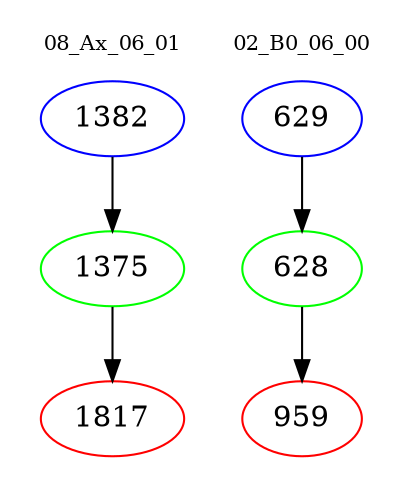 digraph{
subgraph cluster_0 {
color = white
label = "08_Ax_06_01";
fontsize=10;
T0_1382 [label="1382", color="blue"]
T0_1382 -> T0_1375 [color="black"]
T0_1375 [label="1375", color="green"]
T0_1375 -> T0_1817 [color="black"]
T0_1817 [label="1817", color="red"]
}
subgraph cluster_1 {
color = white
label = "02_B0_06_00";
fontsize=10;
T1_629 [label="629", color="blue"]
T1_629 -> T1_628 [color="black"]
T1_628 [label="628", color="green"]
T1_628 -> T1_959 [color="black"]
T1_959 [label="959", color="red"]
}
}
